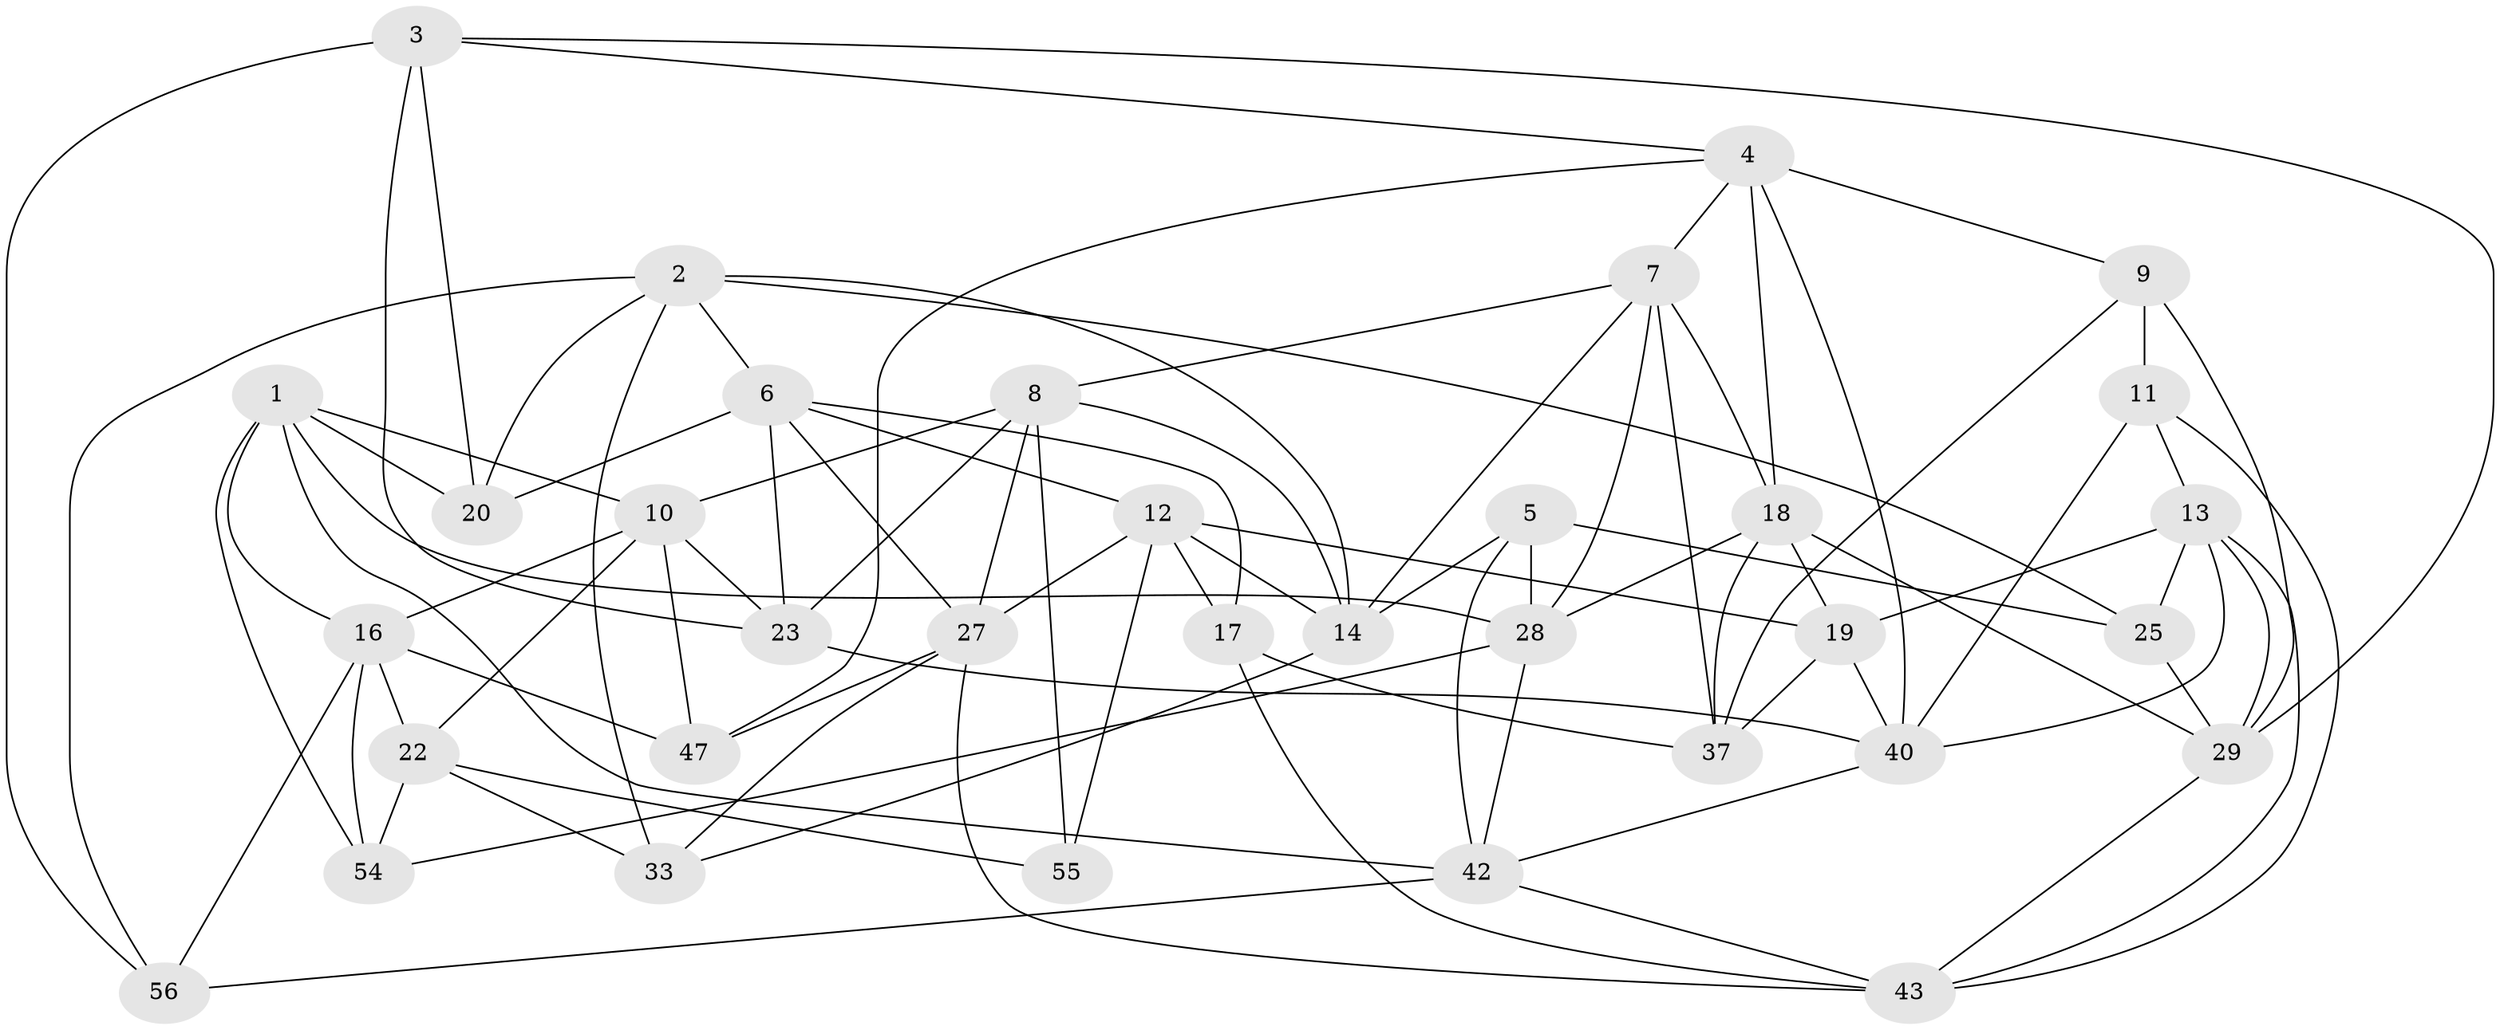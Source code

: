 // Generated by graph-tools (version 1.1) at 2025/24/03/03/25 07:24:23]
// undirected, 34 vertices, 88 edges
graph export_dot {
graph [start="1"]
  node [color=gray90,style=filled];
  1 [super="+44"];
  2 [super="+26"];
  3 [super="+32"];
  4 [super="+52"];
  5;
  6 [super="+59"];
  7 [super="+31"];
  8 [super="+38"];
  9 [super="+39"];
  10 [super="+41"];
  11 [super="+35"];
  12 [super="+49"];
  13 [super="+15"];
  14 [super="+53"];
  16 [super="+30"];
  17;
  18 [super="+51"];
  19 [super="+21"];
  20;
  22 [super="+50"];
  23 [super="+24"];
  25;
  27 [super="+36"];
  28 [super="+34"];
  29 [super="+58"];
  33;
  37 [super="+46"];
  40 [super="+57"];
  42 [super="+48"];
  43 [super="+45"];
  47;
  54;
  55;
  56;
  1 -- 28;
  1 -- 16;
  1 -- 42;
  1 -- 10;
  1 -- 20;
  1 -- 54;
  2 -- 33;
  2 -- 6;
  2 -- 20;
  2 -- 56;
  2 -- 25;
  2 -- 14;
  3 -- 23 [weight=2];
  3 -- 56;
  3 -- 20;
  3 -- 29;
  3 -- 4;
  4 -- 9;
  4 -- 47;
  4 -- 7;
  4 -- 40;
  4 -- 18;
  5 -- 28;
  5 -- 25;
  5 -- 42;
  5 -- 14;
  6 -- 27;
  6 -- 20;
  6 -- 17;
  6 -- 23;
  6 -- 12;
  7 -- 8;
  7 -- 18;
  7 -- 28;
  7 -- 37;
  7 -- 14;
  8 -- 55;
  8 -- 14;
  8 -- 27;
  8 -- 23;
  8 -- 10;
  9 -- 29;
  9 -- 11 [weight=3];
  9 -- 37;
  10 -- 22;
  10 -- 23;
  10 -- 16;
  10 -- 47;
  11 -- 43;
  11 -- 13;
  11 -- 40;
  12 -- 17;
  12 -- 14;
  12 -- 27;
  12 -- 19;
  12 -- 55;
  13 -- 25;
  13 -- 40;
  13 -- 19;
  13 -- 43;
  13 -- 29;
  14 -- 33;
  16 -- 56;
  16 -- 54;
  16 -- 22;
  16 -- 47;
  17 -- 43;
  17 -- 37;
  18 -- 29;
  18 -- 28;
  18 -- 37;
  18 -- 19;
  19 -- 40;
  19 -- 37 [weight=2];
  22 -- 54;
  22 -- 55 [weight=2];
  22 -- 33;
  23 -- 40;
  25 -- 29;
  27 -- 33;
  27 -- 47;
  27 -- 43;
  28 -- 42;
  28 -- 54;
  29 -- 43;
  40 -- 42;
  42 -- 56;
  42 -- 43;
}
